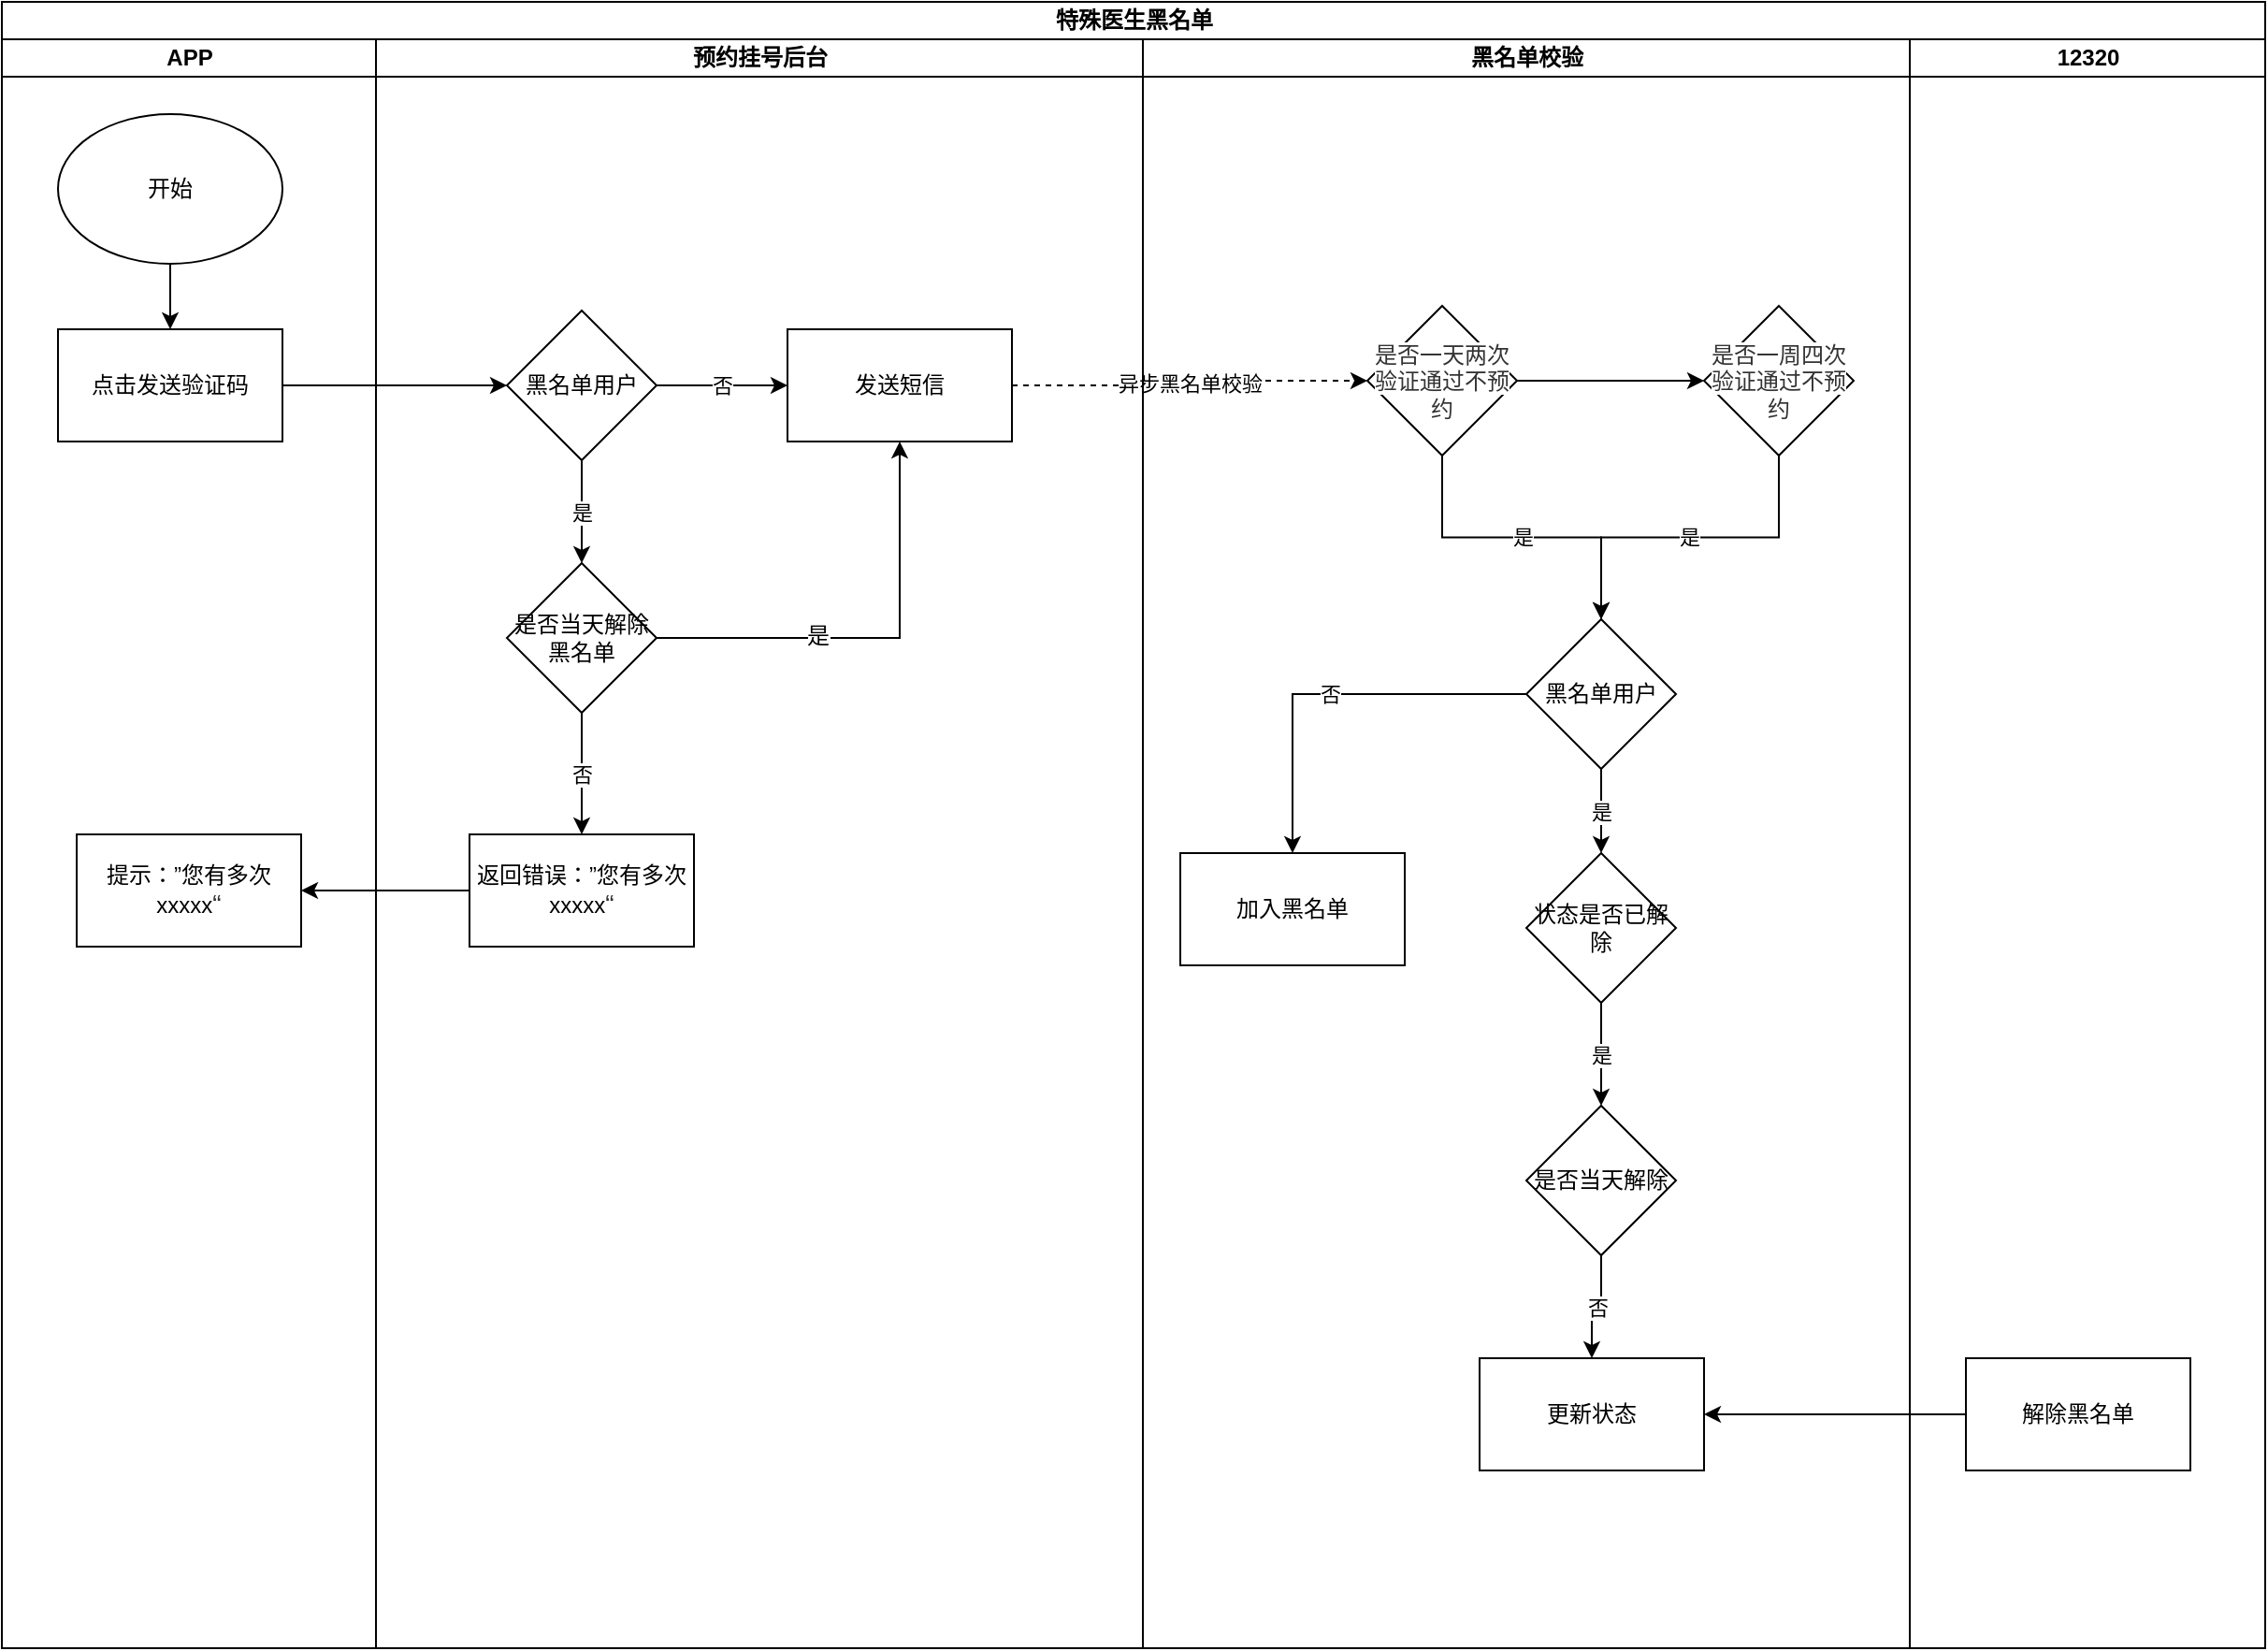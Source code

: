 <mxfile pages="1" version="11.2.1" type="github"><diagram name="Page-1" id="c7488fd3-1785-93aa-aadb-54a6760d102a"><mxGraphModel dx="898" dy="495" grid="1" gridSize="10" guides="1" tooltips="1" connect="1" arrows="1" fold="1" page="1" pageScale="1" pageWidth="1100" pageHeight="850" background="#ffffff" math="0" shadow="0"><root><mxCell id="0"/><mxCell id="1" parent="0"/><mxCell id="Q8oacaZc07WftZ9bq9zZ-1" value="特殊医生黑名单" style="swimlane;html=1;childLayout=stackLayout;resizeParent=1;resizeParentMax=0;startSize=20;" vertex="1" parent="1"><mxGeometry x="150" y="100" width="1210" height="880" as="geometry"/></mxCell><mxCell id="Q8oacaZc07WftZ9bq9zZ-2" value="APP" style="swimlane;html=1;startSize=20;" vertex="1" parent="Q8oacaZc07WftZ9bq9zZ-1"><mxGeometry y="20" width="200" height="860" as="geometry"/></mxCell><mxCell id="Q8oacaZc07WftZ9bq9zZ-12" style="edgeStyle=orthogonalEdgeStyle;rounded=0;orthogonalLoop=1;jettySize=auto;html=1;exitX=0.5;exitY=1;exitDx=0;exitDy=0;entryX=0.5;entryY=0;entryDx=0;entryDy=0;" edge="1" parent="Q8oacaZc07WftZ9bq9zZ-2" source="Q8oacaZc07WftZ9bq9zZ-5" target="Q8oacaZc07WftZ9bq9zZ-6"><mxGeometry relative="1" as="geometry"/></mxCell><mxCell id="Q8oacaZc07WftZ9bq9zZ-5" value="开始" style="ellipse;whiteSpace=wrap;html=1;" vertex="1" parent="Q8oacaZc07WftZ9bq9zZ-2"><mxGeometry x="30" y="40" width="120" height="80" as="geometry"/></mxCell><mxCell id="Q8oacaZc07WftZ9bq9zZ-6" value="点击发送验证码" style="rounded=0;whiteSpace=wrap;html=1;" vertex="1" parent="Q8oacaZc07WftZ9bq9zZ-2"><mxGeometry x="30" y="155" width="120" height="60" as="geometry"/></mxCell><mxCell id="Q8oacaZc07WftZ9bq9zZ-27" value="提示：”您有多次xxxxx&lt;span style=&quot;color: rgb(51 , 51 , 51) ; font-family: &amp;#34;arial&amp;#34; , sans-serif ; font-size: 14px ; background-color: rgb(255 , 255 , 255)&quot;&gt;“&lt;/span&gt;" style="rounded=0;whiteSpace=wrap;html=1;" vertex="1" parent="Q8oacaZc07WftZ9bq9zZ-2"><mxGeometry x="40" y="425" width="120" height="60" as="geometry"/></mxCell><mxCell id="Q8oacaZc07WftZ9bq9zZ-20" style="edgeStyle=orthogonalEdgeStyle;rounded=0;orthogonalLoop=1;jettySize=auto;html=1;exitX=1;exitY=0.5;exitDx=0;exitDy=0;" edge="1" parent="Q8oacaZc07WftZ9bq9zZ-1" source="Q8oacaZc07WftZ9bq9zZ-6" target="Q8oacaZc07WftZ9bq9zZ-18"><mxGeometry relative="1" as="geometry"/></mxCell><mxCell id="Q8oacaZc07WftZ9bq9zZ-32" value="异步黑名单校验" style="edgeStyle=orthogonalEdgeStyle;rounded=0;orthogonalLoop=1;jettySize=auto;html=1;exitX=1;exitY=0.5;exitDx=0;exitDy=0;dashed=1;entryX=0;entryY=0.5;entryDx=0;entryDy=0;" edge="1" parent="Q8oacaZc07WftZ9bq9zZ-1" source="Q8oacaZc07WftZ9bq9zZ-15" target="Q8oacaZc07WftZ9bq9zZ-47"><mxGeometry relative="1" as="geometry"><mxPoint x="820" y="253" as="targetPoint"/></mxGeometry></mxCell><mxCell id="Q8oacaZc07WftZ9bq9zZ-28" style="edgeStyle=orthogonalEdgeStyle;rounded=0;orthogonalLoop=1;jettySize=auto;html=1;exitX=0;exitY=0.5;exitDx=0;exitDy=0;entryX=1;entryY=0.5;entryDx=0;entryDy=0;" edge="1" parent="Q8oacaZc07WftZ9bq9zZ-1" source="Q8oacaZc07WftZ9bq9zZ-25" target="Q8oacaZc07WftZ9bq9zZ-27"><mxGeometry relative="1" as="geometry"/></mxCell><mxCell id="Q8oacaZc07WftZ9bq9zZ-8" value="预约挂号后台" style="swimlane;html=1;startSize=20;" vertex="1" parent="Q8oacaZc07WftZ9bq9zZ-1"><mxGeometry x="200" y="20" width="410" height="860" as="geometry"/></mxCell><mxCell id="Q8oacaZc07WftZ9bq9zZ-15" value="发送短信" style="rounded=0;whiteSpace=wrap;html=1;" vertex="1" parent="Q8oacaZc07WftZ9bq9zZ-8"><mxGeometry x="220" y="155" width="120" height="60" as="geometry"/></mxCell><mxCell id="Q8oacaZc07WftZ9bq9zZ-19" value="否" style="edgeStyle=orthogonalEdgeStyle;rounded=0;orthogonalLoop=1;jettySize=auto;html=1;exitX=1;exitY=0.5;exitDx=0;exitDy=0;" edge="1" parent="Q8oacaZc07WftZ9bq9zZ-8" source="Q8oacaZc07WftZ9bq9zZ-18" target="Q8oacaZc07WftZ9bq9zZ-15"><mxGeometry relative="1" as="geometry"/></mxCell><mxCell id="Q8oacaZc07WftZ9bq9zZ-70" value="是" style="edgeStyle=orthogonalEdgeStyle;rounded=0;orthogonalLoop=1;jettySize=auto;html=1;exitX=0.5;exitY=1;exitDx=0;exitDy=0;entryX=0.5;entryY=0;entryDx=0;entryDy=0;" edge="1" parent="Q8oacaZc07WftZ9bq9zZ-8" source="Q8oacaZc07WftZ9bq9zZ-18" target="Q8oacaZc07WftZ9bq9zZ-68"><mxGeometry relative="1" as="geometry"/></mxCell><mxCell id="Q8oacaZc07WftZ9bq9zZ-18" value="黑名单用户" style="rhombus;whiteSpace=wrap;html=1;" vertex="1" parent="Q8oacaZc07WftZ9bq9zZ-8"><mxGeometry x="70" y="145" width="80" height="80" as="geometry"/></mxCell><mxCell id="Q8oacaZc07WftZ9bq9zZ-25" value="返回错误：”您有多次xxxxx&lt;span style=&quot;color: rgb(51 , 51 , 51) ; font-family: &amp;#34;arial&amp;#34; , sans-serif ; font-size: 14px ; background-color: rgb(255 , 255 , 255)&quot;&gt;“&lt;/span&gt;" style="rounded=0;whiteSpace=wrap;html=1;" vertex="1" parent="Q8oacaZc07WftZ9bq9zZ-8"><mxGeometry x="50" y="425" width="120" height="60" as="geometry"/></mxCell><mxCell id="Q8oacaZc07WftZ9bq9zZ-69" style="edgeStyle=orthogonalEdgeStyle;rounded=0;orthogonalLoop=1;jettySize=auto;html=1;exitX=1;exitY=0.5;exitDx=0;exitDy=0;entryX=0.5;entryY=1;entryDx=0;entryDy=0;" edge="1" parent="Q8oacaZc07WftZ9bq9zZ-8" source="Q8oacaZc07WftZ9bq9zZ-68" target="Q8oacaZc07WftZ9bq9zZ-15"><mxGeometry relative="1" as="geometry"/></mxCell><mxCell id="Q8oacaZc07WftZ9bq9zZ-72" value="是" style="text;html=1;resizable=0;points=[];align=center;verticalAlign=middle;labelBackgroundColor=#ffffff;" vertex="1" connectable="0" parent="Q8oacaZc07WftZ9bq9zZ-69"><mxGeometry x="-0.267" y="1" relative="1" as="geometry"><mxPoint as="offset"/></mxGeometry></mxCell><mxCell id="Q8oacaZc07WftZ9bq9zZ-74" value="否" style="edgeStyle=orthogonalEdgeStyle;rounded=0;orthogonalLoop=1;jettySize=auto;html=1;exitX=0.5;exitY=1;exitDx=0;exitDy=0;entryX=0.5;entryY=0;entryDx=0;entryDy=0;" edge="1" parent="Q8oacaZc07WftZ9bq9zZ-8" source="Q8oacaZc07WftZ9bq9zZ-68" target="Q8oacaZc07WftZ9bq9zZ-25"><mxGeometry relative="1" as="geometry"/></mxCell><mxCell id="Q8oacaZc07WftZ9bq9zZ-68" value="是否当天解除黑名单" style="rhombus;whiteSpace=wrap;html=1;" vertex="1" parent="Q8oacaZc07WftZ9bq9zZ-8"><mxGeometry x="70" y="280" width="80" height="80" as="geometry"/></mxCell><mxCell id="Q8oacaZc07WftZ9bq9zZ-34" value="黑名单校验" style="swimlane;html=1;startSize=20;" vertex="1" parent="Q8oacaZc07WftZ9bq9zZ-1"><mxGeometry x="610" y="20" width="410" height="860" as="geometry"/></mxCell><mxCell id="Q8oacaZc07WftZ9bq9zZ-49" value="是" style="edgeStyle=orthogonalEdgeStyle;rounded=0;orthogonalLoop=1;jettySize=auto;html=1;exitX=0.5;exitY=1;exitDx=0;exitDy=0;entryX=0;entryY=0.5;entryDx=0;entryDy=0;" edge="1" parent="Q8oacaZc07WftZ9bq9zZ-34" source="Q8oacaZc07WftZ9bq9zZ-47" target="Q8oacaZc07WftZ9bq9zZ-53"><mxGeometry relative="1" as="geometry"><mxPoint x="250" y="357.5" as="targetPoint"/></mxGeometry></mxCell><mxCell id="Q8oacaZc07WftZ9bq9zZ-51" style="edgeStyle=orthogonalEdgeStyle;rounded=0;orthogonalLoop=1;jettySize=auto;html=1;exitX=1;exitY=0.5;exitDx=0;exitDy=0;entryX=0;entryY=0.5;entryDx=0;entryDy=0;" edge="1" parent="Q8oacaZc07WftZ9bq9zZ-34" source="Q8oacaZc07WftZ9bq9zZ-47" target="Q8oacaZc07WftZ9bq9zZ-50"><mxGeometry relative="1" as="geometry"/></mxCell><mxCell id="Q8oacaZc07WftZ9bq9zZ-47" value="&lt;font color=&quot;#333333&quot; style=&quot;font-size: 12px&quot;&gt;&lt;span style=&quot;background-color: rgb(255 , 255 , 255)&quot;&gt;是否一天两次验证通过不预约&lt;/span&gt;&lt;/font&gt;" style="rhombus;whiteSpace=wrap;html=1;" vertex="1" parent="Q8oacaZc07WftZ9bq9zZ-34"><mxGeometry x="120" y="142.5" width="80" height="80" as="geometry"/></mxCell><mxCell id="Q8oacaZc07WftZ9bq9zZ-52" value="是" style="edgeStyle=orthogonalEdgeStyle;rounded=0;orthogonalLoop=1;jettySize=auto;html=1;exitX=0.5;exitY=1;exitDx=0;exitDy=0;entryX=0;entryY=0.5;entryDx=0;entryDy=0;" edge="1" parent="Q8oacaZc07WftZ9bq9zZ-34" source="Q8oacaZc07WftZ9bq9zZ-50" target="Q8oacaZc07WftZ9bq9zZ-53"><mxGeometry relative="1" as="geometry"><mxPoint x="250" y="358" as="targetPoint"/></mxGeometry></mxCell><mxCell id="Q8oacaZc07WftZ9bq9zZ-50" value="&lt;font color=&quot;#333333&quot; style=&quot;font-size: 12px&quot;&gt;&lt;span style=&quot;background-color: rgb(255 , 255 , 255)&quot;&gt;是否一周四次验证通过不预约&lt;/span&gt;&lt;/font&gt;" style="rhombus;whiteSpace=wrap;html=1;" vertex="1" parent="Q8oacaZc07WftZ9bq9zZ-34"><mxGeometry x="300" y="142.5" width="80" height="80" as="geometry"/></mxCell><mxCell id="Q8oacaZc07WftZ9bq9zZ-76" value="是" style="edgeStyle=orthogonalEdgeStyle;rounded=0;orthogonalLoop=1;jettySize=auto;html=1;exitX=1;exitY=0.5;exitDx=0;exitDy=0;entryX=0.5;entryY=0;entryDx=0;entryDy=0;" edge="1" parent="Q8oacaZc07WftZ9bq9zZ-34" source="Q8oacaZc07WftZ9bq9zZ-53" target="Q8oacaZc07WftZ9bq9zZ-75"><mxGeometry relative="1" as="geometry"/></mxCell><mxCell id="Q8oacaZc07WftZ9bq9zZ-78" value="否" style="edgeStyle=orthogonalEdgeStyle;rounded=0;orthogonalLoop=1;jettySize=auto;html=1;exitX=0.5;exitY=1;exitDx=0;exitDy=0;entryX=0.5;entryY=0;entryDx=0;entryDy=0;" edge="1" parent="Q8oacaZc07WftZ9bq9zZ-34" source="Q8oacaZc07WftZ9bq9zZ-53" target="Q8oacaZc07WftZ9bq9zZ-77"><mxGeometry relative="1" as="geometry"/></mxCell><mxCell id="Q8oacaZc07WftZ9bq9zZ-53" value="黑名单用户" style="rhombus;whiteSpace=wrap;html=1;direction=south;" vertex="1" parent="Q8oacaZc07WftZ9bq9zZ-34"><mxGeometry x="205" y="310" width="80" height="80" as="geometry"/></mxCell><mxCell id="Q8oacaZc07WftZ9bq9zZ-66" value="&lt;span style=&quot;white-space: normal&quot;&gt;更新状态&lt;/span&gt;" style="rounded=0;whiteSpace=wrap;html=1;" vertex="1" parent="Q8oacaZc07WftZ9bq9zZ-34"><mxGeometry x="180" y="705" width="120" height="60" as="geometry"/></mxCell><mxCell id="Q8oacaZc07WftZ9bq9zZ-81" value="是" style="edgeStyle=orthogonalEdgeStyle;rounded=0;orthogonalLoop=1;jettySize=auto;html=1;exitX=0.5;exitY=1;exitDx=0;exitDy=0;" edge="1" parent="Q8oacaZc07WftZ9bq9zZ-34" source="Q8oacaZc07WftZ9bq9zZ-75" target="Q8oacaZc07WftZ9bq9zZ-80"><mxGeometry relative="1" as="geometry"/></mxCell><mxCell id="Q8oacaZc07WftZ9bq9zZ-75" value="状态是否已解除" style="rhombus;whiteSpace=wrap;html=1;" vertex="1" parent="Q8oacaZc07WftZ9bq9zZ-34"><mxGeometry x="205" y="435" width="80" height="80" as="geometry"/></mxCell><mxCell id="Q8oacaZc07WftZ9bq9zZ-77" value="加入黑名单" style="rounded=0;whiteSpace=wrap;html=1;" vertex="1" parent="Q8oacaZc07WftZ9bq9zZ-34"><mxGeometry x="20" y="435" width="120" height="60" as="geometry"/></mxCell><mxCell id="Q8oacaZc07WftZ9bq9zZ-84" value="否" style="edgeStyle=orthogonalEdgeStyle;rounded=0;orthogonalLoop=1;jettySize=auto;html=1;exitX=0.5;exitY=1;exitDx=0;exitDy=0;" edge="1" parent="Q8oacaZc07WftZ9bq9zZ-34" source="Q8oacaZc07WftZ9bq9zZ-80" target="Q8oacaZc07WftZ9bq9zZ-66"><mxGeometry relative="1" as="geometry"/></mxCell><mxCell id="Q8oacaZc07WftZ9bq9zZ-80" value="是否当天解除" style="rhombus;whiteSpace=wrap;html=1;" vertex="1" parent="Q8oacaZc07WftZ9bq9zZ-34"><mxGeometry x="205" y="570" width="80" height="80" as="geometry"/></mxCell><mxCell id="Q8oacaZc07WftZ9bq9zZ-67" style="edgeStyle=orthogonalEdgeStyle;rounded=0;orthogonalLoop=1;jettySize=auto;html=1;exitX=0;exitY=0.5;exitDx=0;exitDy=0;entryX=1;entryY=0.5;entryDx=0;entryDy=0;" edge="1" parent="Q8oacaZc07WftZ9bq9zZ-1" source="Q8oacaZc07WftZ9bq9zZ-65" target="Q8oacaZc07WftZ9bq9zZ-66"><mxGeometry relative="1" as="geometry"/></mxCell><mxCell id="Q8oacaZc07WftZ9bq9zZ-56" value="12320" style="swimlane;html=1;startSize=20;" vertex="1" parent="Q8oacaZc07WftZ9bq9zZ-1"><mxGeometry x="1020" y="20" width="190" height="860" as="geometry"/></mxCell><mxCell id="Q8oacaZc07WftZ9bq9zZ-65" value="解除黑名单" style="rounded=0;whiteSpace=wrap;html=1;" vertex="1" parent="Q8oacaZc07WftZ9bq9zZ-56"><mxGeometry x="30" y="705" width="120" height="60" as="geometry"/></mxCell></root></mxGraphModel></diagram></mxfile>